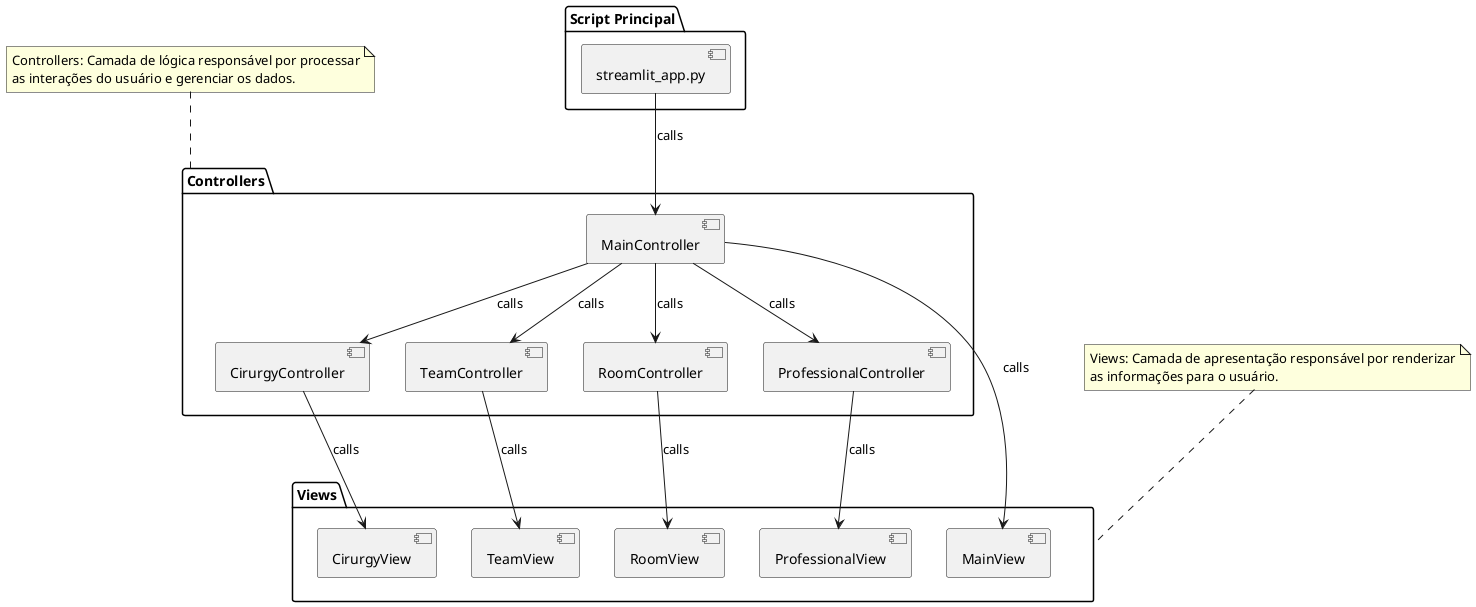 @startuml

package "Script Principal" {
    ["streamlit_app.py"]
}

package "Controllers" {
    [MainController]
    [CirurgyController]
    [TeamController]
    [RoomController]
    [ProfessionalController]
}

package "Views" {
    [MainView]
    [CirurgyView]
    [TeamView]
    [RoomView]
    [ProfessionalView]
}

' Relationships
["streamlit_app.py"] --> [MainController] : calls
[MainController] --> [MainView] : calls
[MainController] --> [CirurgyController] : calls
[MainController] --> [TeamController] : calls
[MainController] --> [RoomController] : calls
[MainController] --> [ProfessionalController] : calls

[CirurgyController] --> [CirurgyView] : calls
[TeamController] --> [TeamView] : calls
[RoomController] --> [RoomView] : calls
[ProfessionalController] --> [ProfessionalView] : calls

' Notes

note top of Controllers
    Controllers: Camada de lógica responsável por processar
    as interações do usuário e gerenciar os dados.
end note

note top of Views
    Views: Camada de apresentação responsável por renderizar
    as informações para o usuário.
end note

@enduml
